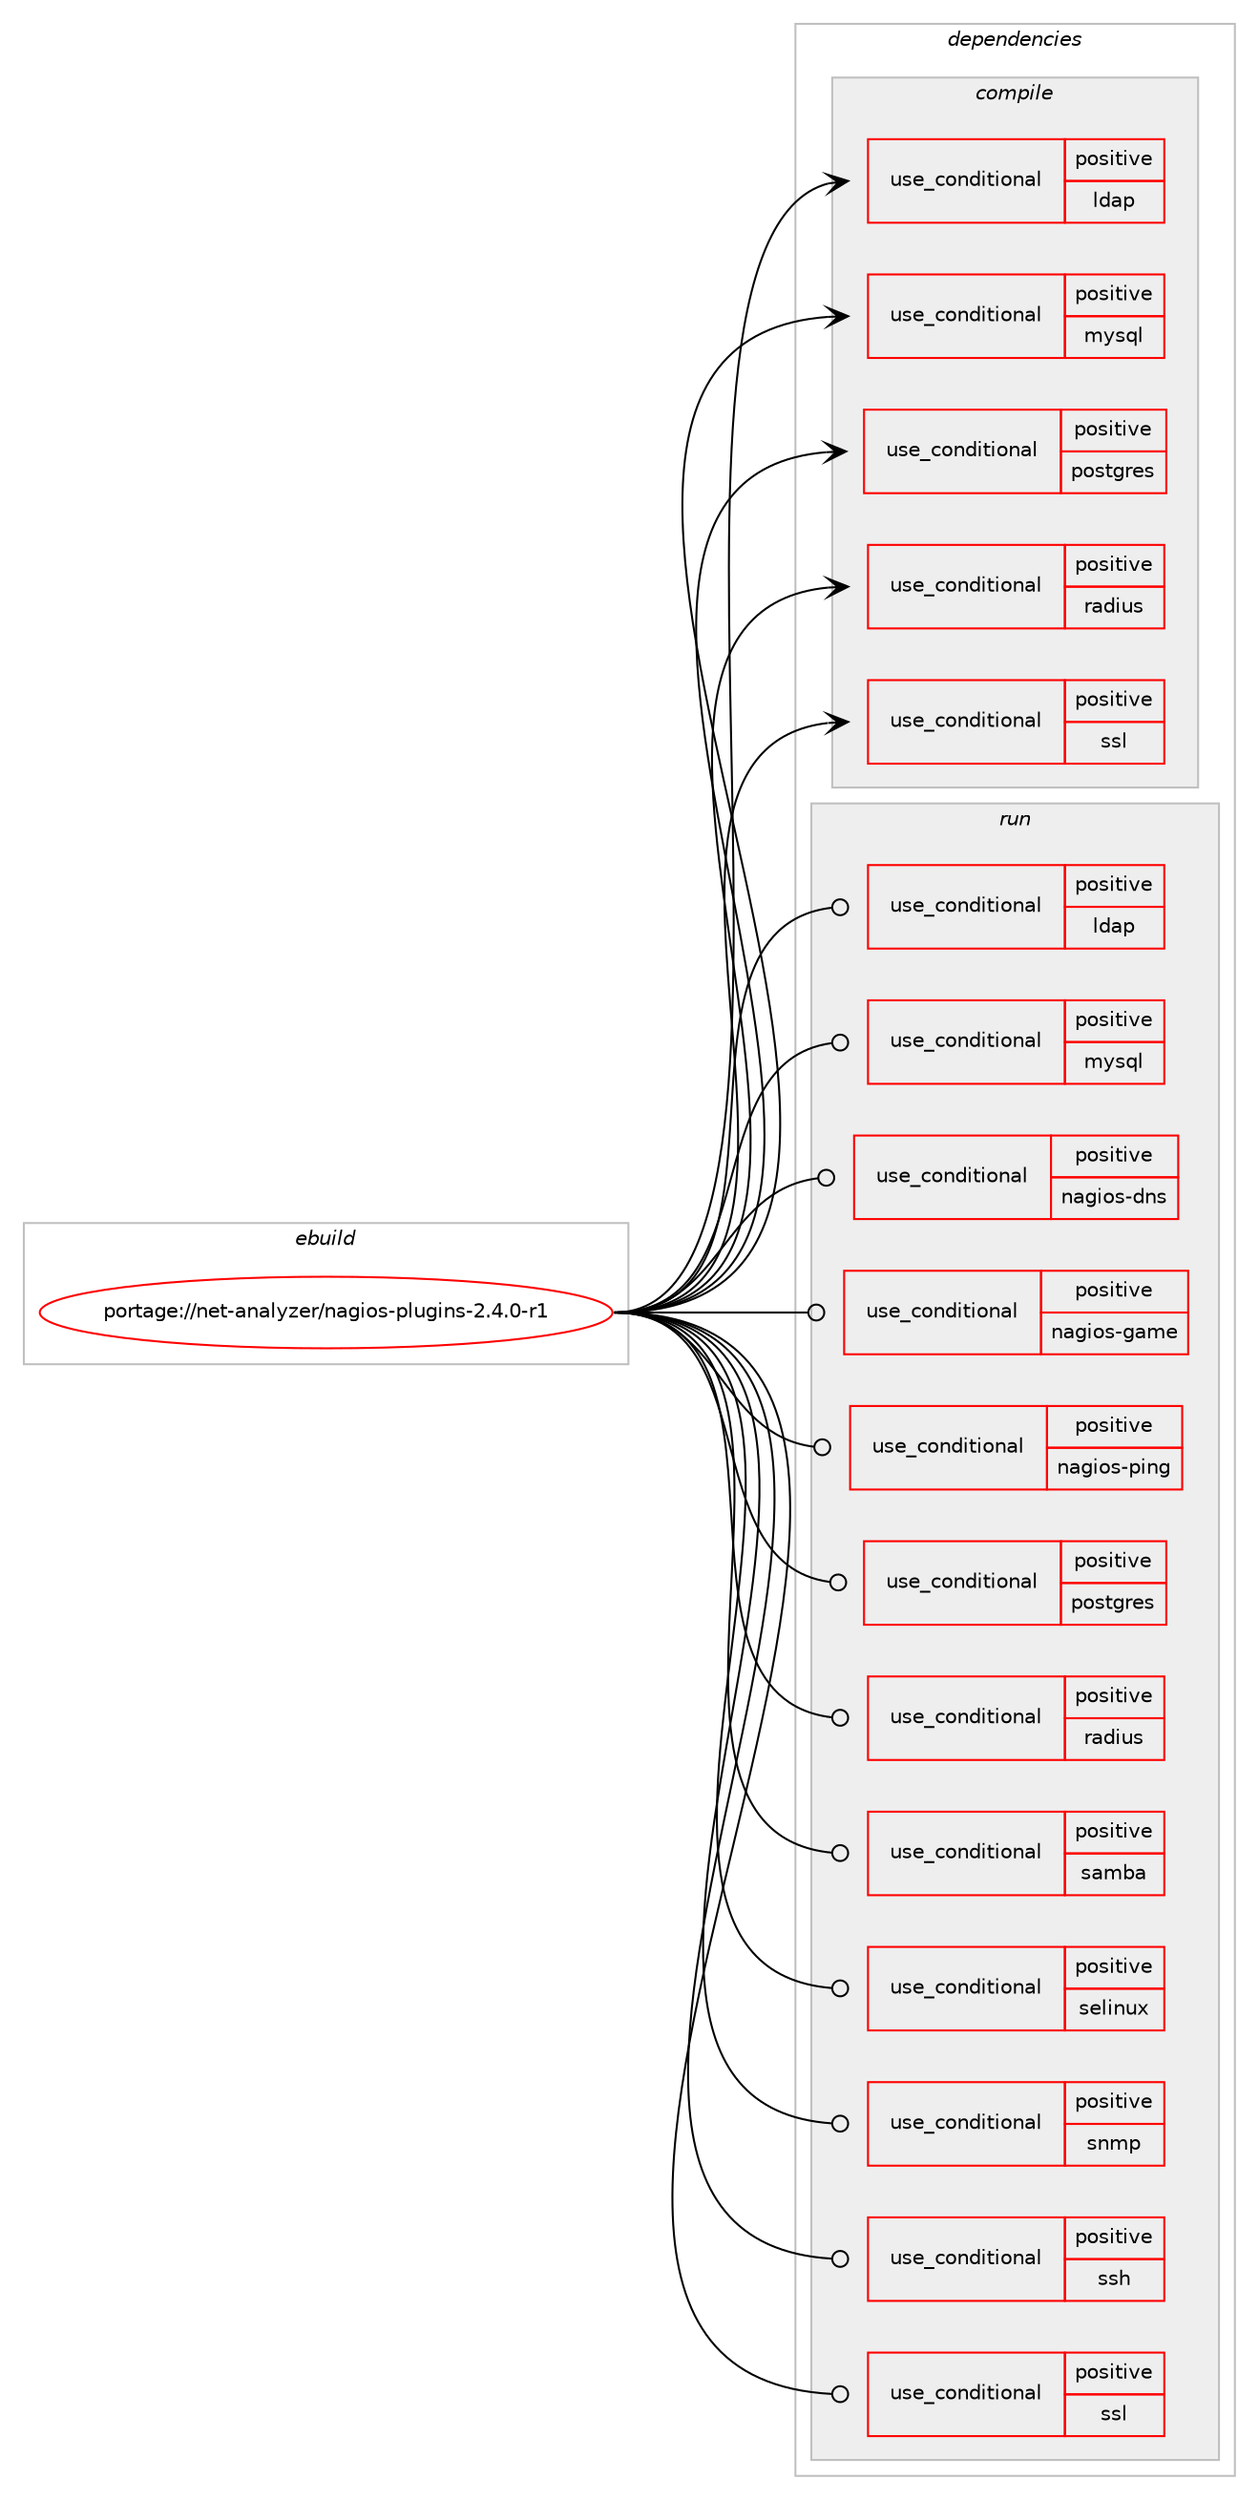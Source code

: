 digraph prolog {

# *************
# Graph options
# *************

newrank=true;
concentrate=true;
compound=true;
graph [rankdir=LR,fontname=Helvetica,fontsize=10,ranksep=1.5];#, ranksep=2.5, nodesep=0.2];
edge  [arrowhead=vee];
node  [fontname=Helvetica,fontsize=10];

# **********
# The ebuild
# **********

subgraph cluster_leftcol {
color=gray;
rank=same;
label=<<i>ebuild</i>>;
id [label="portage://net-analyzer/nagios-plugins-2.4.0-r1", color=red, width=4, href="../net-analyzer/nagios-plugins-2.4.0-r1.svg"];
}

# ****************
# The dependencies
# ****************

subgraph cluster_midcol {
color=gray;
label=<<i>dependencies</i>>;
subgraph cluster_compile {
fillcolor="#eeeeee";
style=filled;
label=<<i>compile</i>>;
subgraph cond37 {
dependency40 [label=<<TABLE BORDER="0" CELLBORDER="1" CELLSPACING="0" CELLPADDING="4"><TR><TD ROWSPAN="3" CELLPADDING="10">use_conditional</TD></TR><TR><TD>positive</TD></TR><TR><TD>ldap</TD></TR></TABLE>>, shape=none, color=red];
# *** BEGIN UNKNOWN DEPENDENCY TYPE (TODO) ***
# dependency40 -> package_dependency(portage://net-analyzer/nagios-plugins-2.4.0-r1,install,no,net-nds,openldap,none,[,,],any_same_slot,[])
# *** END UNKNOWN DEPENDENCY TYPE (TODO) ***

}
id:e -> dependency40:w [weight=20,style="solid",arrowhead="vee"];
subgraph cond38 {
dependency41 [label=<<TABLE BORDER="0" CELLBORDER="1" CELLSPACING="0" CELLPADDING="4"><TR><TD ROWSPAN="3" CELLPADDING="10">use_conditional</TD></TR><TR><TD>positive</TD></TR><TR><TD>mysql</TD></TR></TABLE>>, shape=none, color=red];
# *** BEGIN UNKNOWN DEPENDENCY TYPE (TODO) ***
# dependency41 -> package_dependency(portage://net-analyzer/nagios-plugins-2.4.0-r1,install,no,dev-db,mysql-connector-c,none,[,,],any_same_slot,[])
# *** END UNKNOWN DEPENDENCY TYPE (TODO) ***

}
id:e -> dependency41:w [weight=20,style="solid",arrowhead="vee"];
subgraph cond39 {
dependency42 [label=<<TABLE BORDER="0" CELLBORDER="1" CELLSPACING="0" CELLPADDING="4"><TR><TD ROWSPAN="3" CELLPADDING="10">use_conditional</TD></TR><TR><TD>positive</TD></TR><TR><TD>postgres</TD></TR></TABLE>>, shape=none, color=red];
# *** BEGIN UNKNOWN DEPENDENCY TYPE (TODO) ***
# dependency42 -> package_dependency(portage://net-analyzer/nagios-plugins-2.4.0-r1,install,no,dev-db,postgresql,none,[,,],any_different_slot,[])
# *** END UNKNOWN DEPENDENCY TYPE (TODO) ***

}
id:e -> dependency42:w [weight=20,style="solid",arrowhead="vee"];
subgraph cond40 {
dependency43 [label=<<TABLE BORDER="0" CELLBORDER="1" CELLSPACING="0" CELLPADDING="4"><TR><TD ROWSPAN="3" CELLPADDING="10">use_conditional</TD></TR><TR><TD>positive</TD></TR><TR><TD>radius</TD></TR></TABLE>>, shape=none, color=red];
# *** BEGIN UNKNOWN DEPENDENCY TYPE (TODO) ***
# dependency43 -> package_dependency(portage://net-analyzer/nagios-plugins-2.4.0-r1,install,no,net-dialup,freeradius-client,none,[,,],[],[])
# *** END UNKNOWN DEPENDENCY TYPE (TODO) ***

}
id:e -> dependency43:w [weight=20,style="solid",arrowhead="vee"];
subgraph cond41 {
dependency44 [label=<<TABLE BORDER="0" CELLBORDER="1" CELLSPACING="0" CELLPADDING="4"><TR><TD ROWSPAN="3" CELLPADDING="10">use_conditional</TD></TR><TR><TD>positive</TD></TR><TR><TD>ssl</TD></TR></TABLE>>, shape=none, color=red];
# *** BEGIN UNKNOWN DEPENDENCY TYPE (TODO) ***
# dependency44 -> package_dependency(portage://net-analyzer/nagios-plugins-2.4.0-r1,install,no,dev-libs,openssl,none,[,,],[slot(0),equal],[])
# *** END UNKNOWN DEPENDENCY TYPE (TODO) ***

}
id:e -> dependency44:w [weight=20,style="solid",arrowhead="vee"];
}
subgraph cluster_compileandrun {
fillcolor="#eeeeee";
style=filled;
label=<<i>compile and run</i>>;
}
subgraph cluster_run {
fillcolor="#eeeeee";
style=filled;
label=<<i>run</i>>;
subgraph cond42 {
dependency45 [label=<<TABLE BORDER="0" CELLBORDER="1" CELLSPACING="0" CELLPADDING="4"><TR><TD ROWSPAN="3" CELLPADDING="10">use_conditional</TD></TR><TR><TD>positive</TD></TR><TR><TD>ldap</TD></TR></TABLE>>, shape=none, color=red];
# *** BEGIN UNKNOWN DEPENDENCY TYPE (TODO) ***
# dependency45 -> package_dependency(portage://net-analyzer/nagios-plugins-2.4.0-r1,run,no,net-nds,openldap,none,[,,],any_same_slot,[])
# *** END UNKNOWN DEPENDENCY TYPE (TODO) ***

}
id:e -> dependency45:w [weight=20,style="solid",arrowhead="odot"];
subgraph cond43 {
dependency46 [label=<<TABLE BORDER="0" CELLBORDER="1" CELLSPACING="0" CELLPADDING="4"><TR><TD ROWSPAN="3" CELLPADDING="10">use_conditional</TD></TR><TR><TD>positive</TD></TR><TR><TD>mysql</TD></TR></TABLE>>, shape=none, color=red];
# *** BEGIN UNKNOWN DEPENDENCY TYPE (TODO) ***
# dependency46 -> package_dependency(portage://net-analyzer/nagios-plugins-2.4.0-r1,run,no,dev-db,mysql-connector-c,none,[,,],any_same_slot,[])
# *** END UNKNOWN DEPENDENCY TYPE (TODO) ***

}
id:e -> dependency46:w [weight=20,style="solid",arrowhead="odot"];
subgraph cond44 {
dependency47 [label=<<TABLE BORDER="0" CELLBORDER="1" CELLSPACING="0" CELLPADDING="4"><TR><TD ROWSPAN="3" CELLPADDING="10">use_conditional</TD></TR><TR><TD>positive</TD></TR><TR><TD>nagios-dns</TD></TR></TABLE>>, shape=none, color=red];
# *** BEGIN UNKNOWN DEPENDENCY TYPE (TODO) ***
# dependency47 -> package_dependency(portage://net-analyzer/nagios-plugins-2.4.0-r1,run,no,net-dns,bind-tools,none,[,,],[],[])
# *** END UNKNOWN DEPENDENCY TYPE (TODO) ***

}
id:e -> dependency47:w [weight=20,style="solid",arrowhead="odot"];
subgraph cond45 {
dependency48 [label=<<TABLE BORDER="0" CELLBORDER="1" CELLSPACING="0" CELLPADDING="4"><TR><TD ROWSPAN="3" CELLPADDING="10">use_conditional</TD></TR><TR><TD>positive</TD></TR><TR><TD>nagios-game</TD></TR></TABLE>>, shape=none, color=red];
# *** BEGIN UNKNOWN DEPENDENCY TYPE (TODO) ***
# dependency48 -> package_dependency(portage://net-analyzer/nagios-plugins-2.4.0-r1,run,no,games-util,qstat,none,[,,],[],[])
# *** END UNKNOWN DEPENDENCY TYPE (TODO) ***

}
id:e -> dependency48:w [weight=20,style="solid",arrowhead="odot"];
subgraph cond46 {
dependency49 [label=<<TABLE BORDER="0" CELLBORDER="1" CELLSPACING="0" CELLPADDING="4"><TR><TD ROWSPAN="3" CELLPADDING="10">use_conditional</TD></TR><TR><TD>positive</TD></TR><TR><TD>nagios-ping</TD></TR></TABLE>>, shape=none, color=red];
# *** BEGIN UNKNOWN DEPENDENCY TYPE (TODO) ***
# dependency49 -> package_dependency(portage://net-analyzer/nagios-plugins-2.4.0-r1,run,no,net-analyzer,fping,none,[,,],[],[])
# *** END UNKNOWN DEPENDENCY TYPE (TODO) ***

}
id:e -> dependency49:w [weight=20,style="solid",arrowhead="odot"];
subgraph cond47 {
dependency50 [label=<<TABLE BORDER="0" CELLBORDER="1" CELLSPACING="0" CELLPADDING="4"><TR><TD ROWSPAN="3" CELLPADDING="10">use_conditional</TD></TR><TR><TD>positive</TD></TR><TR><TD>postgres</TD></TR></TABLE>>, shape=none, color=red];
# *** BEGIN UNKNOWN DEPENDENCY TYPE (TODO) ***
# dependency50 -> package_dependency(portage://net-analyzer/nagios-plugins-2.4.0-r1,run,no,dev-db,postgresql,none,[,,],any_different_slot,[])
# *** END UNKNOWN DEPENDENCY TYPE (TODO) ***

}
id:e -> dependency50:w [weight=20,style="solid",arrowhead="odot"];
subgraph cond48 {
dependency51 [label=<<TABLE BORDER="0" CELLBORDER="1" CELLSPACING="0" CELLPADDING="4"><TR><TD ROWSPAN="3" CELLPADDING="10">use_conditional</TD></TR><TR><TD>positive</TD></TR><TR><TD>radius</TD></TR></TABLE>>, shape=none, color=red];
# *** BEGIN UNKNOWN DEPENDENCY TYPE (TODO) ***
# dependency51 -> package_dependency(portage://net-analyzer/nagios-plugins-2.4.0-r1,run,no,net-dialup,freeradius-client,none,[,,],[],[])
# *** END UNKNOWN DEPENDENCY TYPE (TODO) ***

}
id:e -> dependency51:w [weight=20,style="solid",arrowhead="odot"];
subgraph cond49 {
dependency52 [label=<<TABLE BORDER="0" CELLBORDER="1" CELLSPACING="0" CELLPADDING="4"><TR><TD ROWSPAN="3" CELLPADDING="10">use_conditional</TD></TR><TR><TD>positive</TD></TR><TR><TD>samba</TD></TR></TABLE>>, shape=none, color=red];
# *** BEGIN UNKNOWN DEPENDENCY TYPE (TODO) ***
# dependency52 -> package_dependency(portage://net-analyzer/nagios-plugins-2.4.0-r1,run,no,net-fs,samba,none,[,,],[],[])
# *** END UNKNOWN DEPENDENCY TYPE (TODO) ***

}
id:e -> dependency52:w [weight=20,style="solid",arrowhead="odot"];
subgraph cond50 {
dependency53 [label=<<TABLE BORDER="0" CELLBORDER="1" CELLSPACING="0" CELLPADDING="4"><TR><TD ROWSPAN="3" CELLPADDING="10">use_conditional</TD></TR><TR><TD>positive</TD></TR><TR><TD>selinux</TD></TR></TABLE>>, shape=none, color=red];
# *** BEGIN UNKNOWN DEPENDENCY TYPE (TODO) ***
# dependency53 -> package_dependency(portage://net-analyzer/nagios-plugins-2.4.0-r1,run,no,sec-policy,selinux-nagios,none,[,,],[],[])
# *** END UNKNOWN DEPENDENCY TYPE (TODO) ***

}
id:e -> dependency53:w [weight=20,style="solid",arrowhead="odot"];
subgraph cond51 {
dependency54 [label=<<TABLE BORDER="0" CELLBORDER="1" CELLSPACING="0" CELLPADDING="4"><TR><TD ROWSPAN="3" CELLPADDING="10">use_conditional</TD></TR><TR><TD>positive</TD></TR><TR><TD>snmp</TD></TR></TABLE>>, shape=none, color=red];
# *** BEGIN UNKNOWN DEPENDENCY TYPE (TODO) ***
# dependency54 -> package_dependency(portage://net-analyzer/nagios-plugins-2.4.0-r1,run,no,dev-perl,Net-SNMP,none,[,,],[],[])
# *** END UNKNOWN DEPENDENCY TYPE (TODO) ***

# *** BEGIN UNKNOWN DEPENDENCY TYPE (TODO) ***
# dependency54 -> package_dependency(portage://net-analyzer/nagios-plugins-2.4.0-r1,run,no,net-analyzer,net-snmp,none,[,,],[],[use(disable(minimal),none)])
# *** END UNKNOWN DEPENDENCY TYPE (TODO) ***

}
id:e -> dependency54:w [weight=20,style="solid",arrowhead="odot"];
subgraph cond52 {
dependency55 [label=<<TABLE BORDER="0" CELLBORDER="1" CELLSPACING="0" CELLPADDING="4"><TR><TD ROWSPAN="3" CELLPADDING="10">use_conditional</TD></TR><TR><TD>positive</TD></TR><TR><TD>ssh</TD></TR></TABLE>>, shape=none, color=red];
# *** BEGIN UNKNOWN DEPENDENCY TYPE (TODO) ***
# dependency55 -> package_dependency(portage://net-analyzer/nagios-plugins-2.4.0-r1,run,no,net-misc,openssh,none,[,,],[],[])
# *** END UNKNOWN DEPENDENCY TYPE (TODO) ***

}
id:e -> dependency55:w [weight=20,style="solid",arrowhead="odot"];
subgraph cond53 {
dependency56 [label=<<TABLE BORDER="0" CELLBORDER="1" CELLSPACING="0" CELLPADDING="4"><TR><TD ROWSPAN="3" CELLPADDING="10">use_conditional</TD></TR><TR><TD>positive</TD></TR><TR><TD>ssl</TD></TR></TABLE>>, shape=none, color=red];
# *** BEGIN UNKNOWN DEPENDENCY TYPE (TODO) ***
# dependency56 -> package_dependency(portage://net-analyzer/nagios-plugins-2.4.0-r1,run,no,dev-libs,openssl,none,[,,],[slot(0),equal],[])
# *** END UNKNOWN DEPENDENCY TYPE (TODO) ***

}
id:e -> dependency56:w [weight=20,style="solid",arrowhead="odot"];
# *** BEGIN UNKNOWN DEPENDENCY TYPE (TODO) ***
# id -> package_dependency(portage://net-analyzer/nagios-plugins-2.4.0-r1,run,no,dev-lang,perl,none,[,,],[],[])
# *** END UNKNOWN DEPENDENCY TYPE (TODO) ***

# *** BEGIN UNKNOWN DEPENDENCY TYPE (TODO) ***
# id -> package_dependency(portage://net-analyzer/nagios-plugins-2.4.0-r1,run,weak,net-analyzer,monitoring-plugins,none,[,,],[],[])
# *** END UNKNOWN DEPENDENCY TYPE (TODO) ***

}
}

# **************
# The candidates
# **************

subgraph cluster_choices {
rank=same;
color=gray;
label=<<i>candidates</i>>;

}

}
